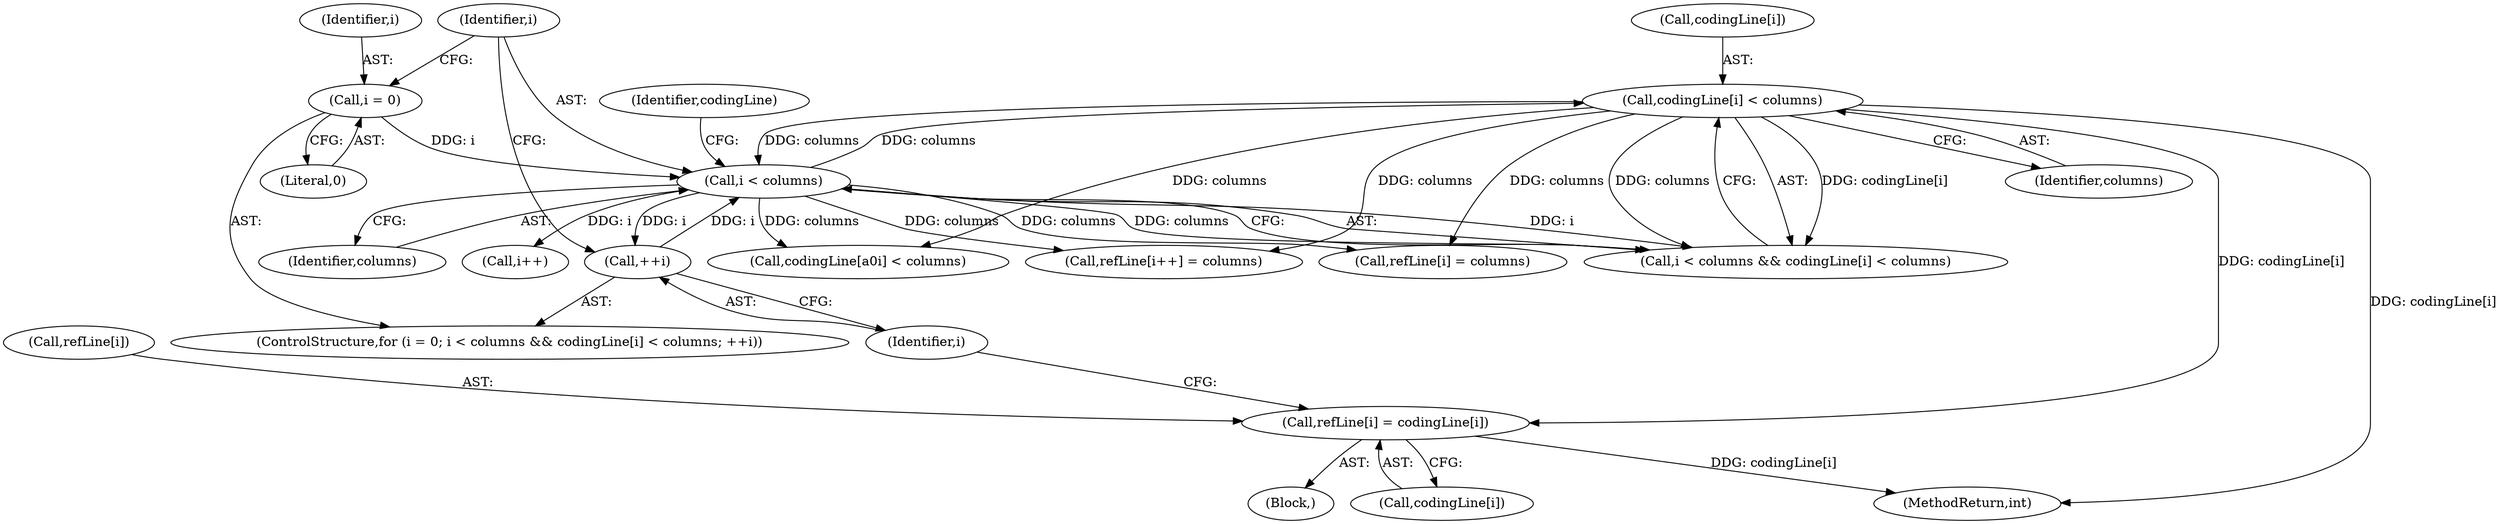 digraph "0_poppler_b1026b5978c385328f2a15a2185c599a563edf91@array" {
"1000149" [label="(Call,refLine[i] = codingLine[i])"];
"1000141" [label="(Call,codingLine[i] < columns)"];
"1000138" [label="(Call,i < columns)"];
"1000134" [label="(Call,i = 0)"];
"1000146" [label="(Call,++i)"];
"1000135" [label="(Identifier,i)"];
"1000142" [label="(Call,codingLine[i])"];
"1000148" [label="(Block,)"];
"1000138" [label="(Call,i < columns)"];
"1000149" [label="(Call,refLine[i] = codingLine[i])"];
"1000139" [label="(Identifier,i)"];
"1000159" [label="(Call,i++)"];
"1000140" [label="(Identifier,columns)"];
"1001370" [label="(MethodReturn,int)"];
"1000162" [label="(Call,refLine[i] = columns)"];
"1000145" [label="(Identifier,columns)"];
"1000180" [label="(Call,codingLine[a0i] < columns)"];
"1000153" [label="(Call,codingLine[i])"];
"1000143" [label="(Identifier,codingLine)"];
"1000150" [label="(Call,refLine[i])"];
"1000137" [label="(Call,i < columns && codingLine[i] < columns)"];
"1000146" [label="(Call,++i)"];
"1000141" [label="(Call,codingLine[i] < columns)"];
"1000156" [label="(Call,refLine[i++] = columns)"];
"1000133" [label="(ControlStructure,for (i = 0; i < columns && codingLine[i] < columns; ++i))"];
"1000136" [label="(Literal,0)"];
"1000147" [label="(Identifier,i)"];
"1000134" [label="(Call,i = 0)"];
"1000149" -> "1000148"  [label="AST: "];
"1000149" -> "1000153"  [label="CFG: "];
"1000150" -> "1000149"  [label="AST: "];
"1000153" -> "1000149"  [label="AST: "];
"1000147" -> "1000149"  [label="CFG: "];
"1000149" -> "1001370"  [label="DDG: codingLine[i]"];
"1000141" -> "1000149"  [label="DDG: codingLine[i]"];
"1000141" -> "1000137"  [label="AST: "];
"1000141" -> "1000145"  [label="CFG: "];
"1000142" -> "1000141"  [label="AST: "];
"1000145" -> "1000141"  [label="AST: "];
"1000137" -> "1000141"  [label="CFG: "];
"1000141" -> "1001370"  [label="DDG: codingLine[i]"];
"1000141" -> "1000138"  [label="DDG: columns"];
"1000141" -> "1000137"  [label="DDG: codingLine[i]"];
"1000141" -> "1000137"  [label="DDG: columns"];
"1000138" -> "1000141"  [label="DDG: columns"];
"1000141" -> "1000156"  [label="DDG: columns"];
"1000141" -> "1000162"  [label="DDG: columns"];
"1000141" -> "1000180"  [label="DDG: columns"];
"1000138" -> "1000137"  [label="AST: "];
"1000138" -> "1000140"  [label="CFG: "];
"1000139" -> "1000138"  [label="AST: "];
"1000140" -> "1000138"  [label="AST: "];
"1000143" -> "1000138"  [label="CFG: "];
"1000137" -> "1000138"  [label="CFG: "];
"1000138" -> "1000137"  [label="DDG: i"];
"1000138" -> "1000137"  [label="DDG: columns"];
"1000134" -> "1000138"  [label="DDG: i"];
"1000146" -> "1000138"  [label="DDG: i"];
"1000138" -> "1000146"  [label="DDG: i"];
"1000138" -> "1000156"  [label="DDG: columns"];
"1000138" -> "1000159"  [label="DDG: i"];
"1000138" -> "1000162"  [label="DDG: columns"];
"1000138" -> "1000180"  [label="DDG: columns"];
"1000134" -> "1000133"  [label="AST: "];
"1000134" -> "1000136"  [label="CFG: "];
"1000135" -> "1000134"  [label="AST: "];
"1000136" -> "1000134"  [label="AST: "];
"1000139" -> "1000134"  [label="CFG: "];
"1000146" -> "1000133"  [label="AST: "];
"1000146" -> "1000147"  [label="CFG: "];
"1000147" -> "1000146"  [label="AST: "];
"1000139" -> "1000146"  [label="CFG: "];
}
